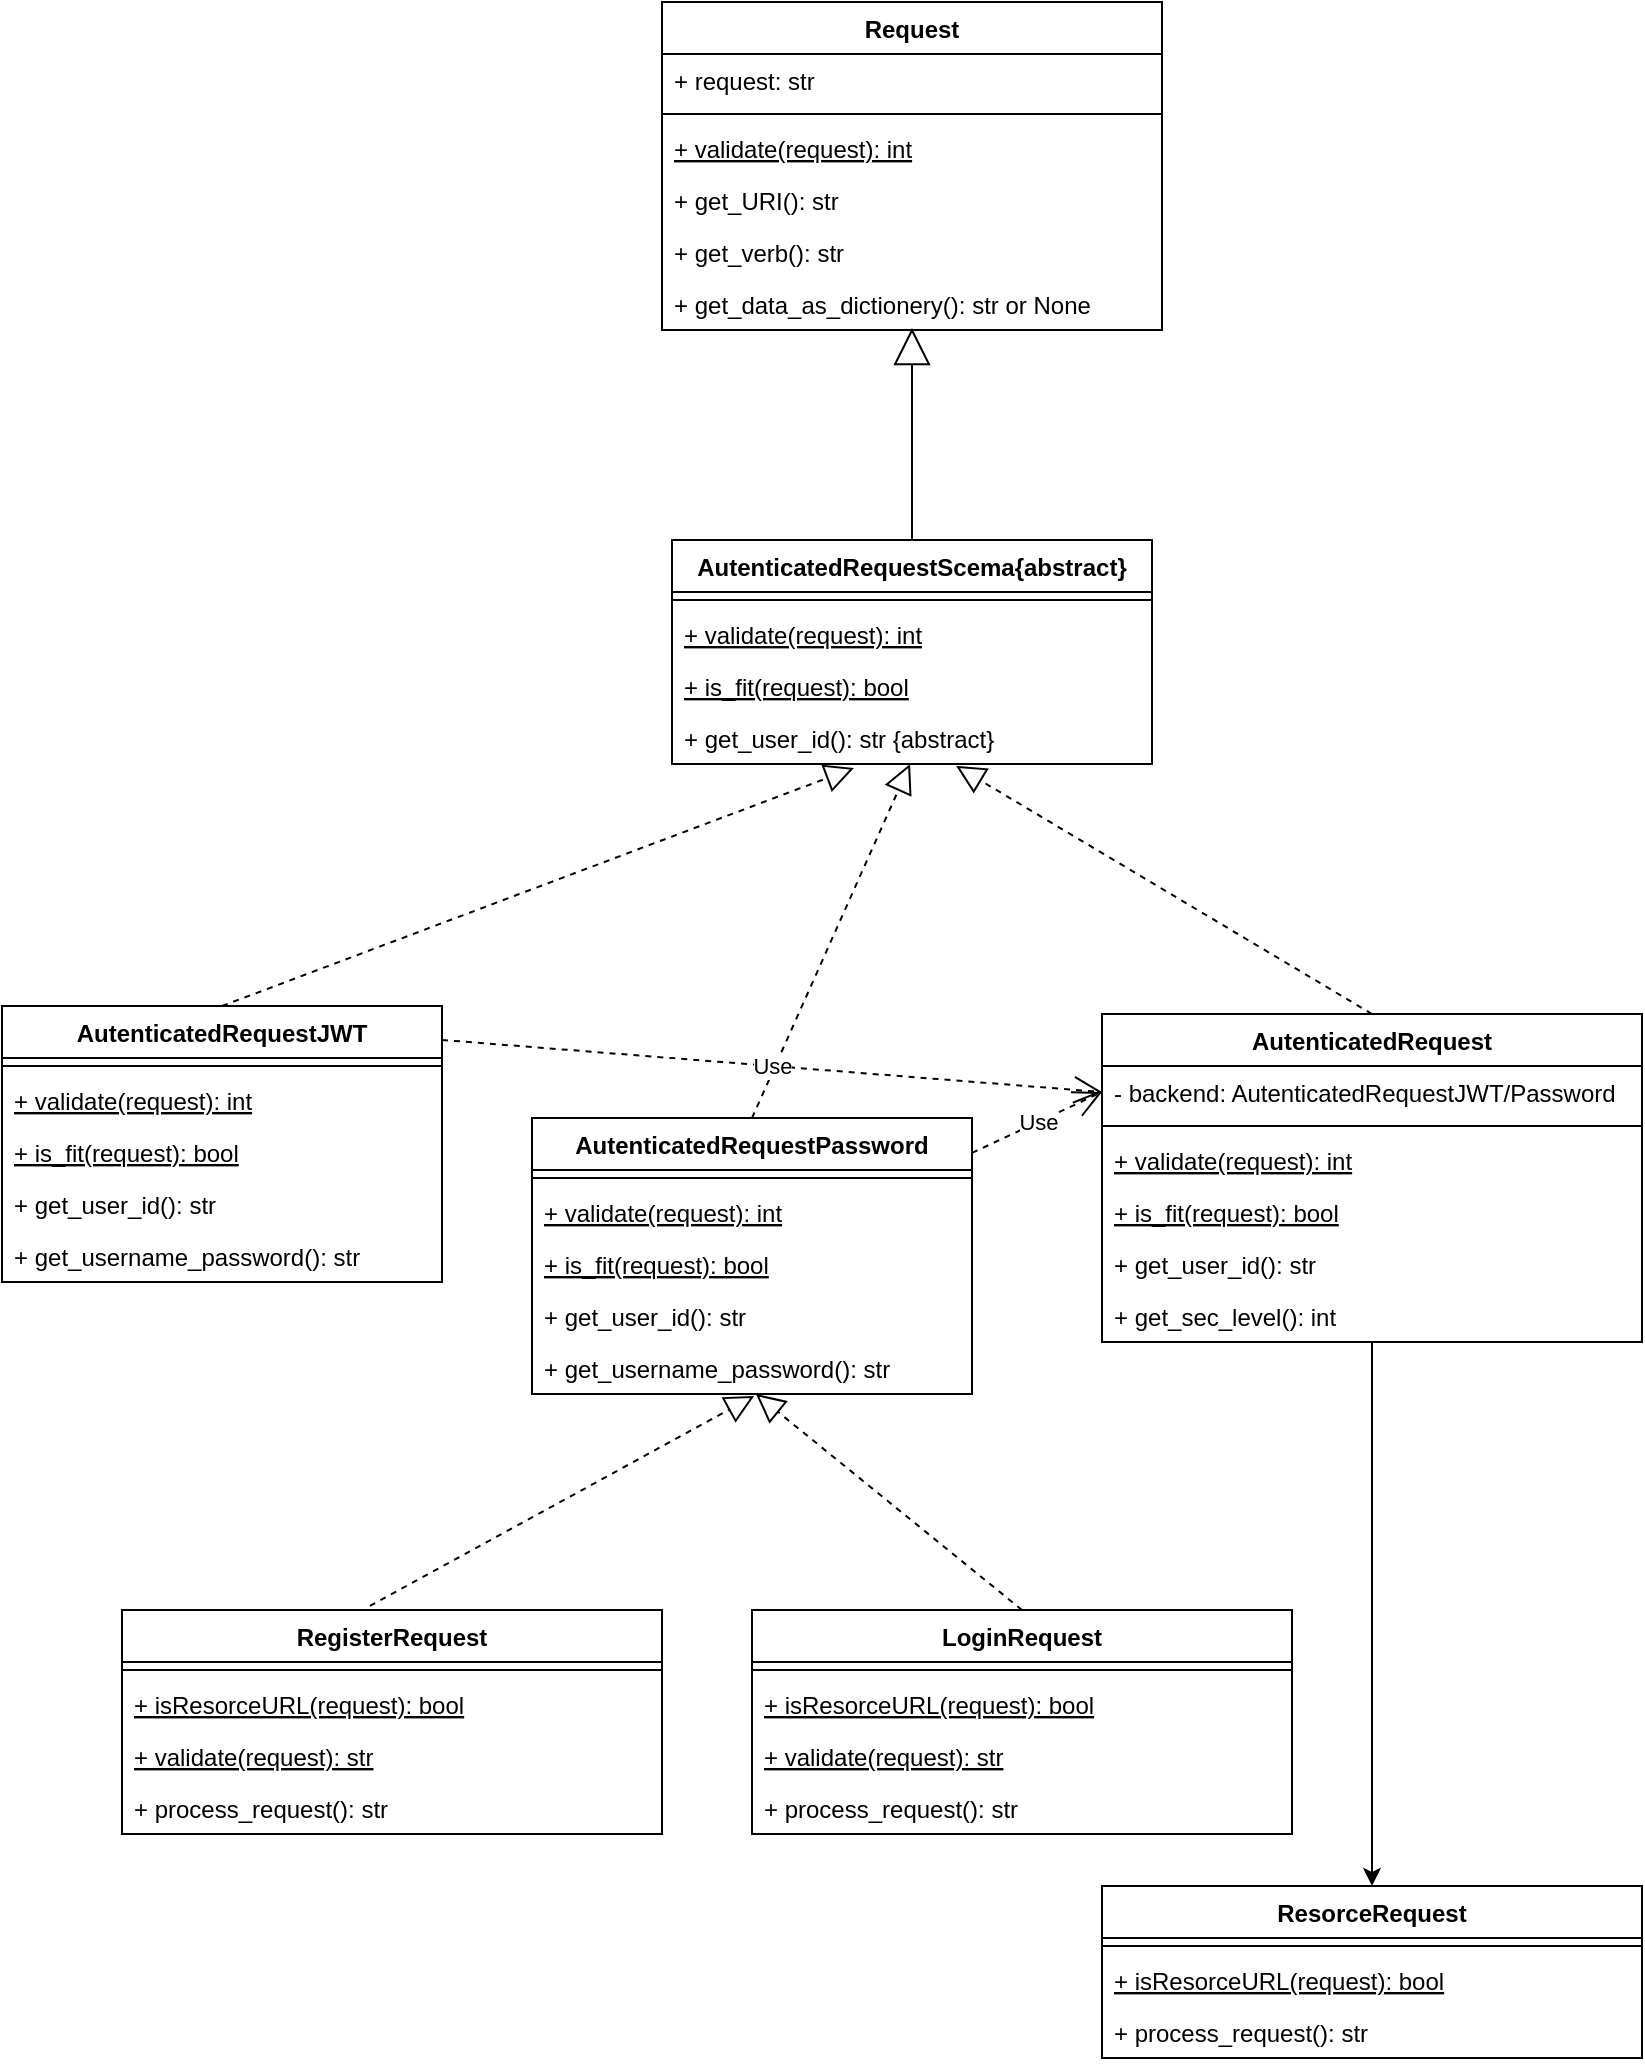 <mxfile version="10.5.9" type="device"><diagram name="Request" id="c4acf3e9-155e-7222-9cf6-157b1a14988f"><mxGraphModel dx="1154" dy="717" grid="1" gridSize="10" guides="1" tooltips="1" connect="1" arrows="1" fold="1" page="1" pageScale="1" pageWidth="850" pageHeight="1100" background="#ffffff" math="0" shadow="0"><root><mxCell id="0"/><mxCell id="1" parent="0"/><mxCell id="8GH3iLczXxvQPFb8CJJR-1" value="Request" style="swimlane;fontStyle=1;align=center;verticalAlign=top;childLayout=stackLayout;horizontal=1;startSize=26;horizontalStack=0;resizeParent=1;resizeParentMax=0;resizeLast=0;collapsible=1;marginBottom=0;" vertex="1" parent="1"><mxGeometry x="350" y="32" width="250" height="164" as="geometry"/></mxCell><mxCell id="8GH3iLczXxvQPFb8CJJR-2" value="+ request: str" style="text;strokeColor=none;fillColor=none;align=left;verticalAlign=top;spacingLeft=4;spacingRight=4;overflow=hidden;rotatable=0;points=[[0,0.5],[1,0.5]];portConstraint=eastwest;" vertex="1" parent="8GH3iLczXxvQPFb8CJJR-1"><mxGeometry y="26" width="250" height="26" as="geometry"/></mxCell><mxCell id="8GH3iLczXxvQPFb8CJJR-3" value="" style="line;strokeWidth=1;fillColor=none;align=left;verticalAlign=middle;spacingTop=-1;spacingLeft=3;spacingRight=3;rotatable=0;labelPosition=right;points=[];portConstraint=eastwest;" vertex="1" parent="8GH3iLczXxvQPFb8CJJR-1"><mxGeometry y="52" width="250" height="8" as="geometry"/></mxCell><mxCell id="8GH3iLczXxvQPFb8CJJR-4" value="+ validate(request): int" style="text;strokeColor=none;fillColor=none;align=left;verticalAlign=top;spacingLeft=4;spacingRight=4;overflow=hidden;rotatable=0;points=[[0,0.5],[1,0.5]];portConstraint=eastwest;fontStyle=4" vertex="1" parent="8GH3iLczXxvQPFb8CJJR-1"><mxGeometry y="60" width="250" height="26" as="geometry"/></mxCell><mxCell id="8GH3iLczXxvQPFb8CJJR-5" value="+ get_URI(): str" style="text;strokeColor=none;fillColor=none;align=left;verticalAlign=top;spacingLeft=4;spacingRight=4;overflow=hidden;rotatable=0;points=[[0,0.5],[1,0.5]];portConstraint=eastwest;" vertex="1" parent="8GH3iLczXxvQPFb8CJJR-1"><mxGeometry y="86" width="250" height="26" as="geometry"/></mxCell><mxCell id="8GH3iLczXxvQPFb8CJJR-6" value="+ get_verb(): str" style="text;strokeColor=none;fillColor=none;align=left;verticalAlign=top;spacingLeft=4;spacingRight=4;overflow=hidden;rotatable=0;points=[[0,0.5],[1,0.5]];portConstraint=eastwest;" vertex="1" parent="8GH3iLczXxvQPFb8CJJR-1"><mxGeometry y="112" width="250" height="26" as="geometry"/></mxCell><mxCell id="8GH3iLczXxvQPFb8CJJR-7" value="+ get_data_as_dictionery(): str or None" style="text;strokeColor=none;fillColor=none;align=left;verticalAlign=top;spacingLeft=4;spacingRight=4;overflow=hidden;rotatable=0;points=[[0,0.5],[1,0.5]];portConstraint=eastwest;" vertex="1" parent="8GH3iLczXxvQPFb8CJJR-1"><mxGeometry y="138" width="250" height="26" as="geometry"/></mxCell><mxCell id="8GH3iLczXxvQPFb8CJJR-14" value="AutenticatedRequestScema{abstract}" style="swimlane;fontStyle=1;align=center;verticalAlign=top;childLayout=stackLayout;horizontal=1;startSize=26;horizontalStack=0;resizeParent=1;resizeParentMax=0;resizeLast=0;collapsible=1;marginBottom=0;" vertex="1" parent="1"><mxGeometry x="355" y="301" width="240" height="112" as="geometry"/></mxCell><mxCell id="8GH3iLczXxvQPFb8CJJR-16" value="" style="line;strokeWidth=1;fillColor=none;align=left;verticalAlign=middle;spacingTop=-1;spacingLeft=3;spacingRight=3;rotatable=0;labelPosition=right;points=[];portConstraint=eastwest;" vertex="1" parent="8GH3iLczXxvQPFb8CJJR-14"><mxGeometry y="26" width="240" height="8" as="geometry"/></mxCell><mxCell id="8GH3iLczXxvQPFb8CJJR-35" value="+ validate(request): int" style="text;strokeColor=none;fillColor=none;align=left;verticalAlign=top;spacingLeft=4;spacingRight=4;overflow=hidden;rotatable=0;points=[[0,0.5],[1,0.5]];portConstraint=eastwest;fontStyle=4" vertex="1" parent="8GH3iLczXxvQPFb8CJJR-14"><mxGeometry y="34" width="240" height="26" as="geometry"/></mxCell><mxCell id="8GH3iLczXxvQPFb8CJJR-17" value="+ is_fit(request): bool" style="text;strokeColor=none;fillColor=none;align=left;verticalAlign=top;spacingLeft=4;spacingRight=4;overflow=hidden;rotatable=0;points=[[0,0.5],[1,0.5]];portConstraint=eastwest;fontStyle=4" vertex="1" parent="8GH3iLczXxvQPFb8CJJR-14"><mxGeometry y="60" width="240" height="26" as="geometry"/></mxCell><mxCell id="8GH3iLczXxvQPFb8CJJR-18" value="+ get_user_id(): str {abstract}" style="text;strokeColor=none;fillColor=none;align=left;verticalAlign=top;spacingLeft=4;spacingRight=4;overflow=hidden;rotatable=0;points=[[0,0.5],[1,0.5]];portConstraint=eastwest;" vertex="1" parent="8GH3iLczXxvQPFb8CJJR-14"><mxGeometry y="86" width="240" height="26" as="geometry"/></mxCell><mxCell id="8GH3iLczXxvQPFb8CJJR-21" value="AutenticatedRequestPassword" style="swimlane;fontStyle=1;align=center;verticalAlign=top;childLayout=stackLayout;horizontal=1;startSize=26;horizontalStack=0;resizeParent=1;resizeParentMax=0;resizeLast=0;collapsible=1;marginBottom=0;" vertex="1" parent="1"><mxGeometry x="285" y="590" width="220" height="138" as="geometry"/></mxCell><mxCell id="8GH3iLczXxvQPFb8CJJR-23" value="" style="line;strokeWidth=1;fillColor=none;align=left;verticalAlign=middle;spacingTop=-1;spacingLeft=3;spacingRight=3;rotatable=0;labelPosition=right;points=[];portConstraint=eastwest;" vertex="1" parent="8GH3iLczXxvQPFb8CJJR-21"><mxGeometry y="26" width="220" height="8" as="geometry"/></mxCell><mxCell id="8GH3iLczXxvQPFb8CJJR-36" value="+ validate(request): int" style="text;strokeColor=none;fillColor=none;align=left;verticalAlign=top;spacingLeft=4;spacingRight=4;overflow=hidden;rotatable=0;points=[[0,0.5],[1,0.5]];portConstraint=eastwest;fontStyle=4" vertex="1" parent="8GH3iLczXxvQPFb8CJJR-21"><mxGeometry y="34" width="220" height="26" as="geometry"/></mxCell><mxCell id="8GH3iLczXxvQPFb8CJJR-33" value="+ is_fit(request): bool" style="text;strokeColor=none;fillColor=none;align=left;verticalAlign=top;spacingLeft=4;spacingRight=4;overflow=hidden;rotatable=0;points=[[0,0.5],[1,0.5]];portConstraint=eastwest;fontStyle=4" vertex="1" parent="8GH3iLczXxvQPFb8CJJR-21"><mxGeometry y="60" width="220" height="26" as="geometry"/></mxCell><mxCell id="8GH3iLczXxvQPFb8CJJR-24" value="+ get_user_id(): str" style="text;strokeColor=none;fillColor=none;align=left;verticalAlign=top;spacingLeft=4;spacingRight=4;overflow=hidden;rotatable=0;points=[[0,0.5],[1,0.5]];portConstraint=eastwest;" vertex="1" parent="8GH3iLczXxvQPFb8CJJR-21"><mxGeometry y="86" width="220" height="26" as="geometry"/></mxCell><mxCell id="8GH3iLczXxvQPFb8CJJR-26" value="+ get_username_password(): str" style="text;strokeColor=none;fillColor=none;align=left;verticalAlign=top;spacingLeft=4;spacingRight=4;overflow=hidden;rotatable=0;points=[[0,0.5],[1,0.5]];portConstraint=eastwest;" vertex="1" parent="8GH3iLczXxvQPFb8CJJR-21"><mxGeometry y="112" width="220" height="26" as="geometry"/></mxCell><mxCell id="8GH3iLczXxvQPFb8CJJR-28" value="AutenticatedRequestJWT" style="swimlane;fontStyle=1;align=center;verticalAlign=top;childLayout=stackLayout;horizontal=1;startSize=26;horizontalStack=0;resizeParent=1;resizeParentMax=0;resizeLast=0;collapsible=1;marginBottom=0;" vertex="1" parent="1"><mxGeometry x="20" y="534" width="220" height="138" as="geometry"/></mxCell><mxCell id="8GH3iLczXxvQPFb8CJJR-29" value="" style="line;strokeWidth=1;fillColor=none;align=left;verticalAlign=middle;spacingTop=-1;spacingLeft=3;spacingRight=3;rotatable=0;labelPosition=right;points=[];portConstraint=eastwest;" vertex="1" parent="8GH3iLczXxvQPFb8CJJR-28"><mxGeometry y="26" width="220" height="8" as="geometry"/></mxCell><mxCell id="8GH3iLczXxvQPFb8CJJR-37" value="+ validate(request): int" style="text;strokeColor=none;fillColor=none;align=left;verticalAlign=top;spacingLeft=4;spacingRight=4;overflow=hidden;rotatable=0;points=[[0,0.5],[1,0.5]];portConstraint=eastwest;fontStyle=4" vertex="1" parent="8GH3iLczXxvQPFb8CJJR-28"><mxGeometry y="34" width="220" height="26" as="geometry"/></mxCell><mxCell id="8GH3iLczXxvQPFb8CJJR-34" value="+ is_fit(request): bool" style="text;strokeColor=none;fillColor=none;align=left;verticalAlign=top;spacingLeft=4;spacingRight=4;overflow=hidden;rotatable=0;points=[[0,0.5],[1,0.5]];portConstraint=eastwest;fontStyle=4" vertex="1" parent="8GH3iLczXxvQPFb8CJJR-28"><mxGeometry y="60" width="220" height="26" as="geometry"/></mxCell><mxCell id="8GH3iLczXxvQPFb8CJJR-30" value="+ get_user_id(): str" style="text;strokeColor=none;fillColor=none;align=left;verticalAlign=top;spacingLeft=4;spacingRight=4;overflow=hidden;rotatable=0;points=[[0,0.5],[1,0.5]];portConstraint=eastwest;" vertex="1" parent="8GH3iLczXxvQPFb8CJJR-28"><mxGeometry y="86" width="220" height="26" as="geometry"/></mxCell><mxCell id="8GH3iLczXxvQPFb8CJJR-31" value="+ get_username_password(): str" style="text;strokeColor=none;fillColor=none;align=left;verticalAlign=top;spacingLeft=4;spacingRight=4;overflow=hidden;rotatable=0;points=[[0,0.5],[1,0.5]];portConstraint=eastwest;" vertex="1" parent="8GH3iLczXxvQPFb8CJJR-28"><mxGeometry y="112" width="220" height="26" as="geometry"/></mxCell><mxCell id="8GH3iLczXxvQPFb8CJJR-43" value="" style="endArrow=block;dashed=1;endFill=0;endSize=12;html=1;entryX=0.496;entryY=1;entryDx=0;entryDy=0;entryPerimeter=0;exitX=0.5;exitY=0;exitDx=0;exitDy=0;" edge="1" parent="1" source="8GH3iLczXxvQPFb8CJJR-21" target="8GH3iLczXxvQPFb8CJJR-18"><mxGeometry width="160" relative="1" as="geometry"><mxPoint x="295" y="360" as="sourcePoint"/><mxPoint x="290" y="256" as="targetPoint"/></mxGeometry></mxCell><mxCell id="8GH3iLczXxvQPFb8CJJR-44" value="" style="endArrow=block;dashed=1;endFill=0;endSize=12;html=1;entryX=0.379;entryY=1.077;entryDx=0;entryDy=0;entryPerimeter=0;exitX=0.5;exitY=0;exitDx=0;exitDy=0;" edge="1" parent="1" source="8GH3iLczXxvQPFb8CJJR-28" target="8GH3iLczXxvQPFb8CJJR-18"><mxGeometry width="160" relative="1" as="geometry"><mxPoint x="305" y="370" as="sourcePoint"/><mxPoint x="300" y="266" as="targetPoint"/></mxGeometry></mxCell><mxCell id="8GH3iLczXxvQPFb8CJJR-45" value="" style="endArrow=block;endSize=16;endFill=0;html=1;entryX=0.5;entryY=0.962;entryDx=0;entryDy=0;entryPerimeter=0;exitX=0.5;exitY=0;exitDx=0;exitDy=0;" edge="1" parent="1" source="8GH3iLczXxvQPFb8CJJR-14" target="8GH3iLczXxvQPFb8CJJR-7"><mxGeometry x="-0.026" y="16" width="160" relative="1" as="geometry"><mxPoint x="255" y="342" as="sourcePoint"/><mxPoint x="315" y="252" as="targetPoint"/><mxPoint as="offset"/></mxGeometry></mxCell><mxCell id="8GH3iLczXxvQPFb8CJJR-66" value="" style="edgeStyle=orthogonalEdgeStyle;rounded=0;orthogonalLoop=1;jettySize=auto;html=1;" edge="1" parent="1" source="8GH3iLczXxvQPFb8CJJR-47" target="8GH3iLczXxvQPFb8CJJR-59"><mxGeometry relative="1" as="geometry"/></mxCell><mxCell id="8GH3iLczXxvQPFb8CJJR-47" value="AutenticatedRequest" style="swimlane;fontStyle=1;align=center;verticalAlign=top;childLayout=stackLayout;horizontal=1;startSize=26;horizontalStack=0;resizeParent=1;resizeParentMax=0;resizeLast=0;collapsible=1;marginBottom=0;" vertex="1" parent="1"><mxGeometry x="570" y="538" width="270" height="164" as="geometry"/></mxCell><mxCell id="8GH3iLczXxvQPFb8CJJR-54" value="- backend: AutenticatedRequestJWT/Password" style="text;strokeColor=none;fillColor=none;align=left;verticalAlign=top;spacingLeft=4;spacingRight=4;overflow=hidden;rotatable=0;points=[[0,0.5],[1,0.5]];portConstraint=eastwest;" vertex="1" parent="8GH3iLczXxvQPFb8CJJR-47"><mxGeometry y="26" width="270" height="26" as="geometry"/></mxCell><mxCell id="8GH3iLczXxvQPFb8CJJR-48" value="" style="line;strokeWidth=1;fillColor=none;align=left;verticalAlign=middle;spacingTop=-1;spacingLeft=3;spacingRight=3;rotatable=0;labelPosition=right;points=[];portConstraint=eastwest;" vertex="1" parent="8GH3iLczXxvQPFb8CJJR-47"><mxGeometry y="52" width="270" height="8" as="geometry"/></mxCell><mxCell id="8GH3iLczXxvQPFb8CJJR-49" value="+ validate(request): int" style="text;strokeColor=none;fillColor=none;align=left;verticalAlign=top;spacingLeft=4;spacingRight=4;overflow=hidden;rotatable=0;points=[[0,0.5],[1,0.5]];portConstraint=eastwest;fontStyle=4" vertex="1" parent="8GH3iLczXxvQPFb8CJJR-47"><mxGeometry y="60" width="270" height="26" as="geometry"/></mxCell><mxCell id="8GH3iLczXxvQPFb8CJJR-50" value="+ is_fit(request): bool" style="text;strokeColor=none;fillColor=none;align=left;verticalAlign=top;spacingLeft=4;spacingRight=4;overflow=hidden;rotatable=0;points=[[0,0.5],[1,0.5]];portConstraint=eastwest;fontStyle=4" vertex="1" parent="8GH3iLczXxvQPFb8CJJR-47"><mxGeometry y="86" width="270" height="26" as="geometry"/></mxCell><mxCell id="8GH3iLczXxvQPFb8CJJR-51" value="+ get_user_id(): str" style="text;strokeColor=none;fillColor=none;align=left;verticalAlign=top;spacingLeft=4;spacingRight=4;overflow=hidden;rotatable=0;points=[[0,0.5],[1,0.5]];portConstraint=eastwest;" vertex="1" parent="8GH3iLczXxvQPFb8CJJR-47"><mxGeometry y="112" width="270" height="26" as="geometry"/></mxCell><mxCell id="8GH3iLczXxvQPFb8CJJR-55" value="+ get_sec_level(): int" style="text;strokeColor=none;fillColor=none;align=left;verticalAlign=top;spacingLeft=4;spacingRight=4;overflow=hidden;rotatable=0;points=[[0,0.5],[1,0.5]];portConstraint=eastwest;" vertex="1" parent="8GH3iLczXxvQPFb8CJJR-47"><mxGeometry y="138" width="270" height="26" as="geometry"/></mxCell><mxCell id="8GH3iLczXxvQPFb8CJJR-59" value="ResorceRequest" style="swimlane;fontStyle=1;align=center;verticalAlign=top;childLayout=stackLayout;horizontal=1;startSize=26;horizontalStack=0;resizeParent=1;resizeParentMax=0;resizeLast=0;collapsible=1;marginBottom=0;" vertex="1" parent="1"><mxGeometry x="570" y="974" width="270" height="86" as="geometry"/></mxCell><mxCell id="8GH3iLczXxvQPFb8CJJR-61" value="" style="line;strokeWidth=1;fillColor=none;align=left;verticalAlign=middle;spacingTop=-1;spacingLeft=3;spacingRight=3;rotatable=0;labelPosition=right;points=[];portConstraint=eastwest;" vertex="1" parent="8GH3iLczXxvQPFb8CJJR-59"><mxGeometry y="26" width="270" height="8" as="geometry"/></mxCell><mxCell id="8GH3iLczXxvQPFb8CJJR-62" value="+ isResorceURL(request): bool" style="text;strokeColor=none;fillColor=none;align=left;verticalAlign=top;spacingLeft=4;spacingRight=4;overflow=hidden;rotatable=0;points=[[0,0.5],[1,0.5]];portConstraint=eastwest;fontStyle=4" vertex="1" parent="8GH3iLczXxvQPFb8CJJR-59"><mxGeometry y="34" width="270" height="26" as="geometry"/></mxCell><mxCell id="8GH3iLczXxvQPFb8CJJR-65" value="+ process_request(): str" style="text;strokeColor=none;fillColor=none;align=left;verticalAlign=top;spacingLeft=4;spacingRight=4;overflow=hidden;rotatable=0;points=[[0,0.5],[1,0.5]];portConstraint=eastwest;" vertex="1" parent="8GH3iLczXxvQPFb8CJJR-59"><mxGeometry y="60" width="270" height="26" as="geometry"/></mxCell><mxCell id="8GH3iLczXxvQPFb8CJJR-67" value="RegisterRequest" style="swimlane;fontStyle=1;align=center;verticalAlign=top;childLayout=stackLayout;horizontal=1;startSize=26;horizontalStack=0;resizeParent=1;resizeParentMax=0;resizeLast=0;collapsible=1;marginBottom=0;" vertex="1" parent="1"><mxGeometry x="80" y="836" width="270" height="112" as="geometry"/></mxCell><mxCell id="8GH3iLczXxvQPFb8CJJR-69" value="" style="line;strokeWidth=1;fillColor=none;align=left;verticalAlign=middle;spacingTop=-1;spacingLeft=3;spacingRight=3;rotatable=0;labelPosition=right;points=[];portConstraint=eastwest;" vertex="1" parent="8GH3iLczXxvQPFb8CJJR-67"><mxGeometry y="26" width="270" height="8" as="geometry"/></mxCell><mxCell id="8GH3iLczXxvQPFb8CJJR-70" value="+ isResorceURL(request): bool" style="text;strokeColor=none;fillColor=none;align=left;verticalAlign=top;spacingLeft=4;spacingRight=4;overflow=hidden;rotatable=0;points=[[0,0.5],[1,0.5]];portConstraint=eastwest;fontStyle=4" vertex="1" parent="8GH3iLczXxvQPFb8CJJR-67"><mxGeometry y="34" width="270" height="26" as="geometry"/></mxCell><mxCell id="8GH3iLczXxvQPFb8CJJR-75" value="+ validate(request): str" style="text;strokeColor=none;fillColor=none;align=left;verticalAlign=top;spacingLeft=4;spacingRight=4;overflow=hidden;rotatable=0;points=[[0,0.5],[1,0.5]];portConstraint=eastwest;fontStyle=4" vertex="1" parent="8GH3iLczXxvQPFb8CJJR-67"><mxGeometry y="60" width="270" height="26" as="geometry"/></mxCell><mxCell id="8GH3iLczXxvQPFb8CJJR-71" value="+ process_request(): str" style="text;strokeColor=none;fillColor=none;align=left;verticalAlign=top;spacingLeft=4;spacingRight=4;overflow=hidden;rotatable=0;points=[[0,0.5],[1,0.5]];portConstraint=eastwest;" vertex="1" parent="8GH3iLczXxvQPFb8CJJR-67"><mxGeometry y="86" width="270" height="26" as="geometry"/></mxCell><mxCell id="8GH3iLczXxvQPFb8CJJR-76" value="LoginRequest" style="swimlane;fontStyle=1;align=center;verticalAlign=top;childLayout=stackLayout;horizontal=1;startSize=26;horizontalStack=0;resizeParent=1;resizeParentMax=0;resizeLast=0;collapsible=1;marginBottom=0;" vertex="1" parent="1"><mxGeometry x="395" y="836" width="270" height="112" as="geometry"/></mxCell><mxCell id="8GH3iLczXxvQPFb8CJJR-77" value="" style="line;strokeWidth=1;fillColor=none;align=left;verticalAlign=middle;spacingTop=-1;spacingLeft=3;spacingRight=3;rotatable=0;labelPosition=right;points=[];portConstraint=eastwest;" vertex="1" parent="8GH3iLczXxvQPFb8CJJR-76"><mxGeometry y="26" width="270" height="8" as="geometry"/></mxCell><mxCell id="8GH3iLczXxvQPFb8CJJR-78" value="+ isResorceURL(request): bool" style="text;strokeColor=none;fillColor=none;align=left;verticalAlign=top;spacingLeft=4;spacingRight=4;overflow=hidden;rotatable=0;points=[[0,0.5],[1,0.5]];portConstraint=eastwest;fontStyle=4" vertex="1" parent="8GH3iLczXxvQPFb8CJJR-76"><mxGeometry y="34" width="270" height="26" as="geometry"/></mxCell><mxCell id="8GH3iLczXxvQPFb8CJJR-79" value="+ validate(request): str" style="text;strokeColor=none;fillColor=none;align=left;verticalAlign=top;spacingLeft=4;spacingRight=4;overflow=hidden;rotatable=0;points=[[0,0.5],[1,0.5]];portConstraint=eastwest;fontStyle=4" vertex="1" parent="8GH3iLczXxvQPFb8CJJR-76"><mxGeometry y="60" width="270" height="26" as="geometry"/></mxCell><mxCell id="8GH3iLczXxvQPFb8CJJR-80" value="+ process_request(): str" style="text;strokeColor=none;fillColor=none;align=left;verticalAlign=top;spacingLeft=4;spacingRight=4;overflow=hidden;rotatable=0;points=[[0,0.5],[1,0.5]];portConstraint=eastwest;" vertex="1" parent="8GH3iLczXxvQPFb8CJJR-76"><mxGeometry y="86" width="270" height="26" as="geometry"/></mxCell><mxCell id="8GH3iLczXxvQPFb8CJJR-57" value="Use" style="endArrow=open;endSize=12;dashed=1;html=1;entryX=0;entryY=0.5;entryDx=0;entryDy=0;" edge="1" parent="1" source="8GH3iLczXxvQPFb8CJJR-21" target="8GH3iLczXxvQPFb8CJJR-54"><mxGeometry width="160" relative="1" as="geometry"><mxPoint x="410" y="750" as="sourcePoint"/><mxPoint x="570" y="750" as="targetPoint"/></mxGeometry></mxCell><mxCell id="8GH3iLczXxvQPFb8CJJR-58" value="Use" style="endArrow=open;endSize=12;dashed=1;html=1;exitX=1;exitY=0.123;exitDx=0;exitDy=0;exitPerimeter=0;entryX=0;entryY=0.5;entryDx=0;entryDy=0;" edge="1" parent="1" source="8GH3iLczXxvQPFb8CJJR-28" target="8GH3iLczXxvQPFb8CJJR-54"><mxGeometry width="160" relative="1" as="geometry"><mxPoint x="397" y="685" as="sourcePoint"/><mxPoint x="590" y="583" as="targetPoint"/></mxGeometry></mxCell><mxCell id="8GH3iLczXxvQPFb8CJJR-82" value="" style="endArrow=block;dashed=1;endFill=0;endSize=12;html=1;entryX=0.509;entryY=1;entryDx=0;entryDy=0;entryPerimeter=0;exitX=0.5;exitY=0;exitDx=0;exitDy=0;" edge="1" parent="1" source="8GH3iLczXxvQPFb8CJJR-76" target="8GH3iLczXxvQPFb8CJJR-26"><mxGeometry width="160" relative="1" as="geometry"><mxPoint x="405" y="544" as="sourcePoint"/><mxPoint x="174" y="432" as="targetPoint"/></mxGeometry></mxCell><mxCell id="8GH3iLczXxvQPFb8CJJR-83" value="" style="endArrow=block;dashed=1;endFill=0;endSize=12;html=1;entryX=0.505;entryY=1.038;entryDx=0;entryDy=0;entryPerimeter=0;exitX=0.459;exitY=-0.018;exitDx=0;exitDy=0;exitPerimeter=0;" edge="1" parent="1" source="8GH3iLczXxvQPFb8CJJR-67" target="8GH3iLczXxvQPFb8CJJR-26"><mxGeometry width="160" relative="1" as="geometry"><mxPoint x="415" y="554" as="sourcePoint"/><mxPoint x="184" y="442" as="targetPoint"/></mxGeometry></mxCell><mxCell id="iFX8eyXnD8n8k68db5ky-1" value="" style="endArrow=block;dashed=1;endFill=0;endSize=12;html=1;entryX=0.592;entryY=1.038;entryDx=0;entryDy=0;entryPerimeter=0;exitX=0.5;exitY=0;exitDx=0;exitDy=0;" edge="1" parent="1" source="8GH3iLczXxvQPFb8CJJR-47" target="8GH3iLczXxvQPFb8CJJR-18"><mxGeometry width="160" relative="1" as="geometry"><mxPoint x="405" y="600" as="sourcePoint"/><mxPoint x="484" y="423" as="targetPoint"/></mxGeometry></mxCell></root></mxGraphModel></diagram><diagram id="P0K_NiL5lB6oSajg7qNL" name="URI"><mxGraphModel dx="1154" dy="717" grid="1" gridSize="10" guides="1" tooltips="1" connect="1" arrows="1" fold="1" page="1" pageScale="1" pageWidth="827" pageHeight="1169" math="0" shadow="0"><root><mxCell id="acAo-PlrU-bfSHG-pj-i-0"/><mxCell id="acAo-PlrU-bfSHG-pj-i-1" parent="acAo-PlrU-bfSHG-pj-i-0"/><mxCell id="rMhA87riTvBOXmgXE3Jl-0" value="Responce" style="swimlane;fontStyle=1;align=center;verticalAlign=top;childLayout=stackLayout;horizontal=1;startSize=26;horizontalStack=0;resizeParent=1;resizeParentMax=0;resizeLast=0;collapsible=1;marginBottom=0;" vertex="1" parent="acAo-PlrU-bfSHG-pj-i-1"><mxGeometry x="250" y="50" width="281" height="112" as="geometry"/></mxCell><mxCell id="rMhA87riTvBOXmgXE3Jl-2" value="" style="line;strokeWidth=1;fillColor=none;align=left;verticalAlign=middle;spacingTop=-1;spacingLeft=3;spacingRight=3;rotatable=0;labelPosition=right;points=[];portConstraint=eastwest;" vertex="1" parent="rMhA87riTvBOXmgXE3Jl-0"><mxGeometry y="26" width="281" height="8" as="geometry"/></mxCell><mxCell id="rMhA87riTvBOXmgXE3Jl-3" value="+ validate_erors(code): str" style="text;strokeColor=none;fillColor=none;align=left;verticalAlign=top;spacingLeft=4;spacingRight=4;overflow=hidden;rotatable=0;points=[[0,0.5],[1,0.5]];portConstraint=eastwest;fontStyle=4" vertex="1" parent="rMhA87riTvBOXmgXE3Jl-0"><mxGeometry y="34" width="281" height="26" as="geometry"/></mxCell><mxCell id="rMhA87riTvBOXmgXE3Jl-9" value="+ handle_request(): str {abstract}" style="text;strokeColor=none;fillColor=none;align=left;verticalAlign=top;spacingLeft=4;spacingRight=4;overflow=hidden;rotatable=0;points=[[0,0.5],[1,0.5]];portConstraint=eastwest;fontStyle=4" vertex="1" parent="rMhA87riTvBOXmgXE3Jl-0"><mxGeometry y="60" width="281" height="26" as="geometry"/></mxCell><mxCell id="rMhA87riTvBOXmgXE3Jl-10" value="+ prosses_request(): str {abstract}" style="text;strokeColor=none;fillColor=none;align=left;verticalAlign=top;spacingLeft=4;spacingRight=4;overflow=hidden;rotatable=0;points=[[0,0.5],[1,0.5]];portConstraint=eastwest;fontStyle=4" vertex="1" parent="rMhA87riTvBOXmgXE3Jl-0"><mxGeometry y="86" width="281" height="26" as="geometry"/></mxCell><mxCell id="rMhA87riTvBOXmgXE3Jl-11" value="Uri" style="swimlane;fontStyle=1;align=center;verticalAlign=top;childLayout=stackLayout;horizontal=1;startSize=26;horizontalStack=0;resizeParent=1;resizeParentMax=0;resizeLast=0;collapsible=1;marginBottom=0;" vertex="1" parent="acAo-PlrU-bfSHG-pj-i-1"><mxGeometry x="280" y="272" width="220" height="242" as="geometry"/></mxCell><mxCell id="rMhA87riTvBOXmgXE3Jl-17" value="+ URI = Not Implomented" style="text;strokeColor=none;fillColor=none;align=left;verticalAlign=top;spacingLeft=4;spacingRight=4;overflow=hidden;rotatable=0;points=[[0,0.5],[1,0.5]];portConstraint=eastwest;fontStyle=0" vertex="1" parent="rMhA87riTvBOXmgXE3Jl-11"><mxGeometry y="26" width="220" height="26" as="geometry"/></mxCell><mxCell id="rMhA87riTvBOXmgXE3Jl-12" value="" style="line;strokeWidth=1;fillColor=none;align=left;verticalAlign=middle;spacingTop=-1;spacingLeft=3;spacingRight=3;rotatable=0;labelPosition=right;points=[];portConstraint=eastwest;" vertex="1" parent="rMhA87riTvBOXmgXE3Jl-11"><mxGeometry y="52" width="220" height="8" as="geometry"/></mxCell><mxCell id="rMhA87riTvBOXmgXE3Jl-13" value="+ is_uri(uri): bool" style="text;strokeColor=none;fillColor=none;align=left;verticalAlign=top;spacingLeft=4;spacingRight=4;overflow=hidden;rotatable=0;points=[[0,0.5],[1,0.5]];portConstraint=eastwest;fontStyle=4" vertex="1" parent="rMhA87riTvBOXmgXE3Jl-11"><mxGeometry y="60" width="220" height="26" as="geometry"/></mxCell><mxCell id="rMhA87riTvBOXmgXE3Jl-14" value="+ handle_request(): str {abstract}" style="text;strokeColor=none;fillColor=none;align=left;verticalAlign=top;spacingLeft=4;spacingRight=4;overflow=hidden;rotatable=0;points=[[0,0.5],[1,0.5]];portConstraint=eastwest;fontStyle=4" vertex="1" parent="rMhA87riTvBOXmgXE3Jl-11"><mxGeometry y="86" width="220" height="26" as="geometry"/></mxCell><mxCell id="rMhA87riTvBOXmgXE3Jl-15" value="+ methode_not_allowed(): str" style="text;strokeColor=none;fillColor=none;align=left;verticalAlign=top;spacingLeft=4;spacingRight=4;overflow=hidden;rotatable=0;points=[[0,0.5],[1,0.5]];portConstraint=eastwest;fontStyle=4" vertex="1" parent="rMhA87riTvBOXmgXE3Jl-11"><mxGeometry y="112" width="220" height="26" as="geometry"/></mxCell><mxCell id="rMhA87riTvBOXmgXE3Jl-19" value="+ GET(): str {not impemented}" style="text;strokeColor=none;fillColor=none;align=left;verticalAlign=top;spacingLeft=4;spacingRight=4;overflow=hidden;rotatable=0;points=[[0,0.5],[1,0.5]];portConstraint=eastwest;fontStyle=0" vertex="1" parent="rMhA87riTvBOXmgXE3Jl-11"><mxGeometry y="138" width="220" height="26" as="geometry"/></mxCell><mxCell id="rMhA87riTvBOXmgXE3Jl-20" value="+ PATCH(): str {not impemented}" style="text;strokeColor=none;fillColor=none;align=left;verticalAlign=top;spacingLeft=4;spacingRight=4;overflow=hidden;rotatable=0;points=[[0,0.5],[1,0.5]];portConstraint=eastwest;fontStyle=0" vertex="1" parent="rMhA87riTvBOXmgXE3Jl-11"><mxGeometry y="164" width="220" height="26" as="geometry"/></mxCell><mxCell id="rMhA87riTvBOXmgXE3Jl-21" value="+ POST(): str {not impemented}" style="text;strokeColor=none;fillColor=none;align=left;verticalAlign=top;spacingLeft=4;spacingRight=4;overflow=hidden;rotatable=0;points=[[0,0.5],[1,0.5]];portConstraint=eastwest;fontStyle=0" vertex="1" parent="rMhA87riTvBOXmgXE3Jl-11"><mxGeometry y="190" width="220" height="26" as="geometry"/></mxCell><mxCell id="rMhA87riTvBOXmgXE3Jl-22" value="+ DELETE(): str {not impemented}" style="text;strokeColor=none;fillColor=none;align=left;verticalAlign=top;spacingLeft=4;spacingRight=4;overflow=hidden;rotatable=0;points=[[0,0.5],[1,0.5]];portConstraint=eastwest;fontStyle=0" vertex="1" parent="rMhA87riTvBOXmgXE3Jl-11"><mxGeometry y="216" width="220" height="26" as="geometry"/></mxCell><mxCell id="rMhA87riTvBOXmgXE3Jl-61" value="ProgramUri" style="swimlane;fontStyle=1;align=center;verticalAlign=top;childLayout=stackLayout;horizontal=1;startSize=26;horizontalStack=0;resizeParent=1;resizeParentMax=0;resizeLast=0;collapsible=1;marginBottom=0;" vertex="1" parent="acAo-PlrU-bfSHG-pj-i-1"><mxGeometry x="420" y="721" width="220" height="138" as="geometry"/></mxCell><mxCell id="rMhA87riTvBOXmgXE3Jl-62" value="+ URI = /passwords/{prog id}" style="text;strokeColor=none;fillColor=none;align=left;verticalAlign=top;spacingLeft=4;spacingRight=4;overflow=hidden;rotatable=0;points=[[0,0.5],[1,0.5]];portConstraint=eastwest;fontStyle=0" vertex="1" parent="rMhA87riTvBOXmgXE3Jl-61"><mxGeometry y="26" width="220" height="26" as="geometry"/></mxCell><mxCell id="rMhA87riTvBOXmgXE3Jl-63" value="" style="line;strokeWidth=1;fillColor=none;align=left;verticalAlign=middle;spacingTop=-1;spacingLeft=3;spacingRight=3;rotatable=0;labelPosition=right;points=[];portConstraint=eastwest;" vertex="1" parent="rMhA87riTvBOXmgXE3Jl-61"><mxGeometry y="52" width="220" height="8" as="geometry"/></mxCell><mxCell id="rMhA87riTvBOXmgXE3Jl-67" value="+ GET(): str {not impemented}" style="text;strokeColor=none;fillColor=none;align=left;verticalAlign=top;spacingLeft=4;spacingRight=4;overflow=hidden;rotatable=0;points=[[0,0.5],[1,0.5]];portConstraint=eastwest;fontStyle=0" vertex="1" parent="rMhA87riTvBOXmgXE3Jl-61"><mxGeometry y="60" width="220" height="26" as="geometry"/></mxCell><mxCell id="rMhA87riTvBOXmgXE3Jl-68" value="+ PATCH(): str {not impemented}" style="text;strokeColor=none;fillColor=none;align=left;verticalAlign=top;spacingLeft=4;spacingRight=4;overflow=hidden;rotatable=0;points=[[0,0.5],[1,0.5]];portConstraint=eastwest;fontStyle=0" vertex="1" parent="rMhA87riTvBOXmgXE3Jl-61"><mxGeometry y="86" width="220" height="26" as="geometry"/></mxCell><mxCell id="rMhA87riTvBOXmgXE3Jl-70" value="+ DELETE(): str {not impemented}" style="text;strokeColor=none;fillColor=none;align=left;verticalAlign=top;spacingLeft=4;spacingRight=4;overflow=hidden;rotatable=0;points=[[0,0.5],[1,0.5]];portConstraint=eastwest;fontStyle=0" vertex="1" parent="rMhA87riTvBOXmgXE3Jl-61"><mxGeometry y="112" width="220" height="26" as="geometry"/></mxCell><mxCell id="rMhA87riTvBOXmgXE3Jl-50" value="PasswordsUri" style="swimlane;fontStyle=1;align=center;verticalAlign=top;childLayout=stackLayout;horizontal=1;startSize=26;horizontalStack=0;resizeParent=1;resizeParentMax=0;resizeLast=0;collapsible=1;marginBottom=0;" vertex="1" parent="acAo-PlrU-bfSHG-pj-i-1"><mxGeometry x="150" y="730" width="220" height="112" as="geometry"/></mxCell><mxCell id="rMhA87riTvBOXmgXE3Jl-51" value="+ URI = /passwords" style="text;strokeColor=none;fillColor=none;align=left;verticalAlign=top;spacingLeft=4;spacingRight=4;overflow=hidden;rotatable=0;points=[[0,0.5],[1,0.5]];portConstraint=eastwest;fontStyle=0" vertex="1" parent="rMhA87riTvBOXmgXE3Jl-50"><mxGeometry y="26" width="220" height="26" as="geometry"/></mxCell><mxCell id="rMhA87riTvBOXmgXE3Jl-52" value="" style="line;strokeWidth=1;fillColor=none;align=left;verticalAlign=middle;spacingTop=-1;spacingLeft=3;spacingRight=3;rotatable=0;labelPosition=right;points=[];portConstraint=eastwest;" vertex="1" parent="rMhA87riTvBOXmgXE3Jl-50"><mxGeometry y="52" width="220" height="8" as="geometry"/></mxCell><mxCell id="rMhA87riTvBOXmgXE3Jl-56" value="+ GET(): str " style="text;strokeColor=none;fillColor=none;align=left;verticalAlign=top;spacingLeft=4;spacingRight=4;overflow=hidden;rotatable=0;points=[[0,0.5],[1,0.5]];portConstraint=eastwest;fontStyle=0" vertex="1" parent="rMhA87riTvBOXmgXE3Jl-50"><mxGeometry y="60" width="220" height="26" as="geometry"/></mxCell><mxCell id="rMhA87riTvBOXmgXE3Jl-58" value="+ POST(): str " style="text;strokeColor=none;fillColor=none;align=left;verticalAlign=top;spacingLeft=4;spacingRight=4;overflow=hidden;rotatable=0;points=[[0,0.5],[1,0.5]];portConstraint=eastwest;fontStyle=0" vertex="1" parent="rMhA87riTvBOXmgXE3Jl-50"><mxGeometry y="86" width="220" height="26" as="geometry"/></mxCell><mxCell id="rMhA87riTvBOXmgXE3Jl-39" value="Login" style="swimlane;fontStyle=1;align=center;verticalAlign=top;childLayout=stackLayout;horizontal=1;startSize=26;horizontalStack=0;resizeParent=1;resizeParentMax=0;resizeLast=0;collapsible=1;marginBottom=0;" vertex="1" parent="acAo-PlrU-bfSHG-pj-i-1"><mxGeometry x="580" y="530" width="220" height="86" as="geometry"/></mxCell><mxCell id="rMhA87riTvBOXmgXE3Jl-40" value="+ URI = /login" style="text;strokeColor=none;fillColor=none;align=left;verticalAlign=top;spacingLeft=4;spacingRight=4;overflow=hidden;rotatable=0;points=[[0,0.5],[1,0.5]];portConstraint=eastwest;fontStyle=0" vertex="1" parent="rMhA87riTvBOXmgXE3Jl-39"><mxGeometry y="26" width="220" height="26" as="geometry"/></mxCell><mxCell id="rMhA87riTvBOXmgXE3Jl-41" value="" style="line;strokeWidth=1;fillColor=none;align=left;verticalAlign=middle;spacingTop=-1;spacingLeft=3;spacingRight=3;rotatable=0;labelPosition=right;points=[];portConstraint=eastwest;" vertex="1" parent="rMhA87riTvBOXmgXE3Jl-39"><mxGeometry y="52" width="220" height="8" as="geometry"/></mxCell><mxCell id="rMhA87riTvBOXmgXE3Jl-45" value="+ GET(): str " style="text;strokeColor=none;fillColor=none;align=left;verticalAlign=top;spacingLeft=4;spacingRight=4;overflow=hidden;rotatable=0;points=[[0,0.5],[1,0.5]];portConstraint=eastwest;fontStyle=0" vertex="1" parent="rMhA87riTvBOXmgXE3Jl-39"><mxGeometry y="60" width="220" height="26" as="geometry"/></mxCell><mxCell id="rMhA87riTvBOXmgXE3Jl-27" value="Register" style="swimlane;fontStyle=1;align=center;verticalAlign=top;childLayout=stackLayout;horizontal=1;startSize=26;horizontalStack=0;resizeParent=1;resizeParentMax=0;resizeLast=0;collapsible=1;marginBottom=0;" vertex="1" parent="acAo-PlrU-bfSHG-pj-i-1"><mxGeometry x="20" y="539" width="220" height="86" as="geometry"/></mxCell><mxCell id="rMhA87riTvBOXmgXE3Jl-28" value="+ URI = /register" style="text;strokeColor=none;fillColor=none;align=left;verticalAlign=top;spacingLeft=4;spacingRight=4;overflow=hidden;rotatable=0;points=[[0,0.5],[1,0.5]];portConstraint=eastwest;fontStyle=0" vertex="1" parent="rMhA87riTvBOXmgXE3Jl-27"><mxGeometry y="26" width="220" height="26" as="geometry"/></mxCell><mxCell id="rMhA87riTvBOXmgXE3Jl-30" value="" style="line;strokeWidth=1;fillColor=none;align=left;verticalAlign=middle;spacingTop=-1;spacingLeft=3;spacingRight=3;rotatable=0;labelPosition=right;points=[];portConstraint=eastwest;" vertex="1" parent="rMhA87riTvBOXmgXE3Jl-27"><mxGeometry y="52" width="220" height="8" as="geometry"/></mxCell><mxCell id="rMhA87riTvBOXmgXE3Jl-36" value="+ POST(): str " style="text;strokeColor=none;fillColor=none;align=left;verticalAlign=top;spacingLeft=4;spacingRight=4;overflow=hidden;rotatable=0;points=[[0,0.5],[1,0.5]];portConstraint=eastwest;fontStyle=0" vertex="1" parent="rMhA87riTvBOXmgXE3Jl-27"><mxGeometry y="60" width="220" height="26" as="geometry"/></mxCell><mxCell id="dLudF-5MMpOTsczCCgwe-0" value="" style="endArrow=block;endSize=16;endFill=0;html=1;entryX=0.5;entryY=0.962;entryDx=0;entryDy=0;entryPerimeter=0;exitX=0.5;exitY=0;exitDx=0;exitDy=0;" edge="1" parent="acAo-PlrU-bfSHG-pj-i-1" source="rMhA87riTvBOXmgXE3Jl-11" target="rMhA87riTvBOXmgXE3Jl-10"><mxGeometry x="-0.026" y="16" width="160" relative="1" as="geometry"><mxPoint x="475" y="301" as="sourcePoint"/><mxPoint x="475" y="195" as="targetPoint"/><mxPoint as="offset"/></mxGeometry></mxCell><mxCell id="dLudF-5MMpOTsczCCgwe-1" value="" style="endArrow=block;endSize=16;endFill=0;html=1;entryX=1;entryY=0.5;entryDx=0;entryDy=0;exitX=0.5;exitY=0;exitDx=0;exitDy=0;" edge="1" parent="acAo-PlrU-bfSHG-pj-i-1" source="rMhA87riTvBOXmgXE3Jl-39" target="rMhA87riTvBOXmgXE3Jl-15"><mxGeometry x="-0.026" y="16" width="160" relative="1" as="geometry"><mxPoint x="485" y="311" as="sourcePoint"/><mxPoint x="485" y="205" as="targetPoint"/><mxPoint as="offset"/></mxGeometry></mxCell><mxCell id="dLudF-5MMpOTsczCCgwe-2" value="" style="endArrow=block;endSize=16;endFill=0;html=1;entryX=0;entryY=0.5;entryDx=0;entryDy=0;exitX=0.5;exitY=0;exitDx=0;exitDy=0;" edge="1" parent="acAo-PlrU-bfSHG-pj-i-1" source="rMhA87riTvBOXmgXE3Jl-27" target="rMhA87riTvBOXmgXE3Jl-15"><mxGeometry x="-0.026" y="16" width="160" relative="1" as="geometry"><mxPoint x="495" y="321" as="sourcePoint"/><mxPoint x="495" y="215" as="targetPoint"/><mxPoint as="offset"/></mxGeometry></mxCell><mxCell id="dLudF-5MMpOTsczCCgwe-3" value="" style="endArrow=block;endSize=16;endFill=0;html=1;exitX=0.5;exitY=0;exitDx=0;exitDy=0;" edge="1" parent="acAo-PlrU-bfSHG-pj-i-1" source="rMhA87riTvBOXmgXE3Jl-61" target="rMhA87riTvBOXmgXE3Jl-22"><mxGeometry x="-0.026" y="16" width="160" relative="1" as="geometry"><mxPoint x="505" y="331" as="sourcePoint"/><mxPoint x="505" y="225" as="targetPoint"/><mxPoint as="offset"/></mxGeometry></mxCell><mxCell id="dLudF-5MMpOTsczCCgwe-4" value="" style="endArrow=block;endSize=16;endFill=0;html=1;exitX=0.5;exitY=0;exitDx=0;exitDy=0;" edge="1" parent="acAo-PlrU-bfSHG-pj-i-1" source="rMhA87riTvBOXmgXE3Jl-50" target="rMhA87riTvBOXmgXE3Jl-22"><mxGeometry x="-0.026" y="16" width="160" relative="1" as="geometry"><mxPoint x="515" y="341" as="sourcePoint"/><mxPoint x="515" y="235" as="targetPoint"/><mxPoint as="offset"/></mxGeometry></mxCell></root></mxGraphModel></diagram></mxfile>